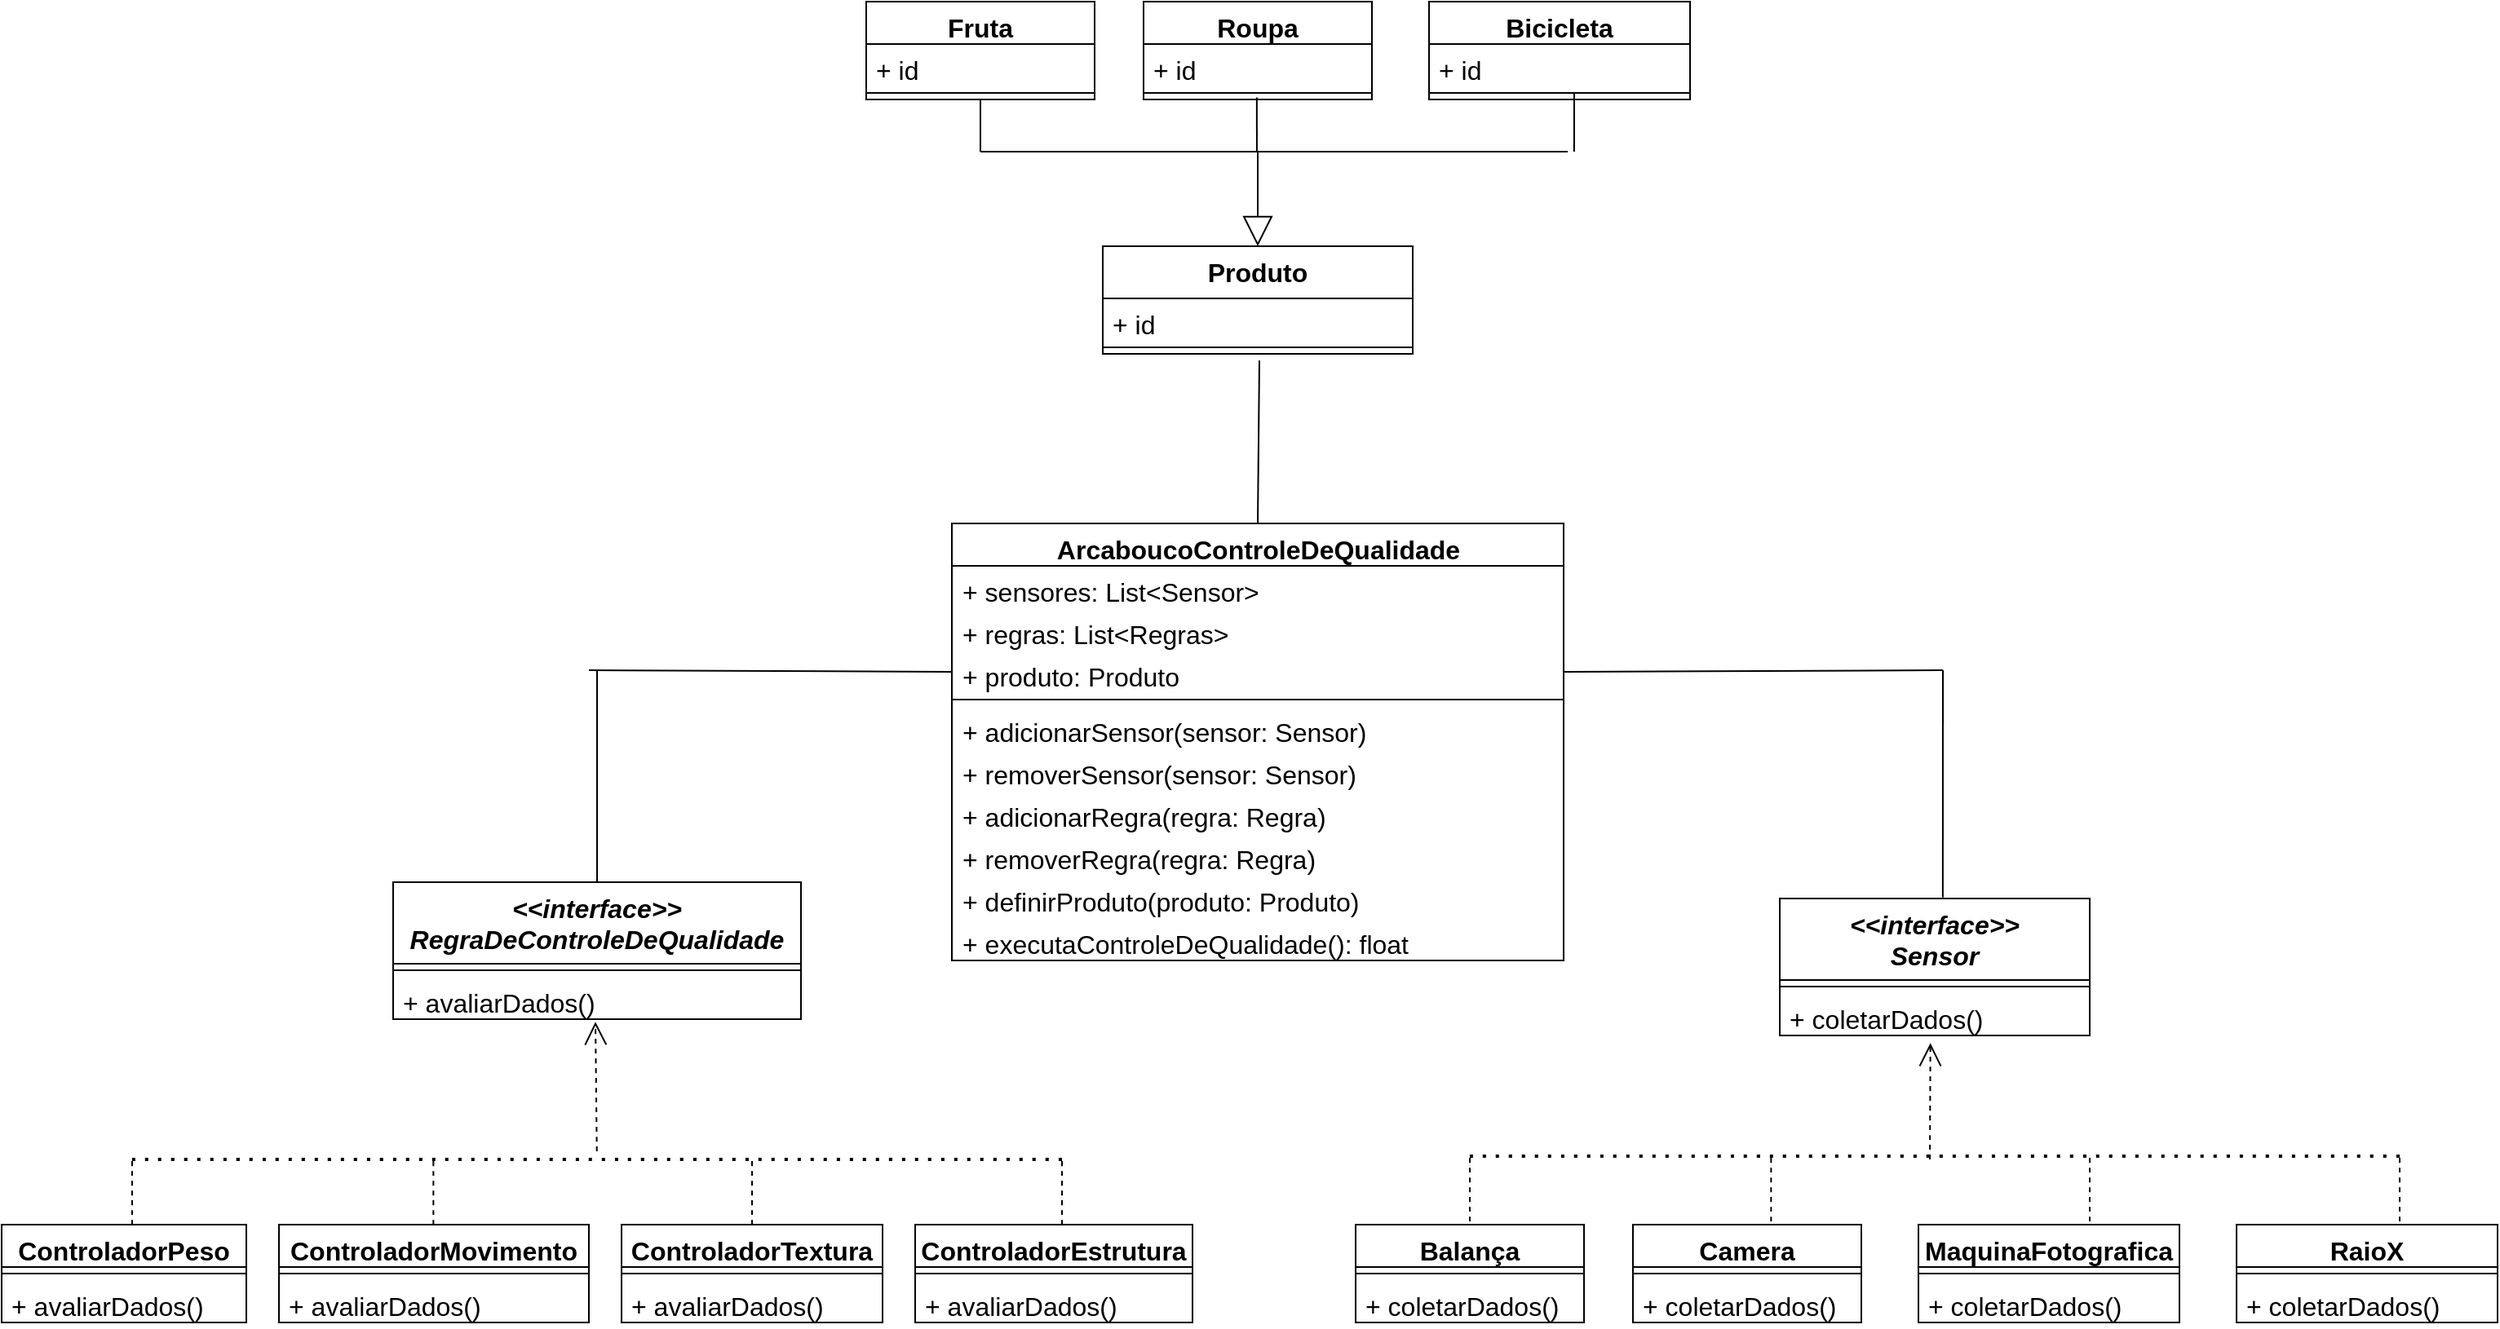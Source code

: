<mxfile version="22.1.11" type="github">
  <diagram id="C5RBs43oDa-KdzZeNtuy" name="Page-1">
    <mxGraphModel dx="2864" dy="2422" grid="1" gridSize="10" guides="1" tooltips="1" connect="1" arrows="1" fold="1" page="1" pageScale="1" pageWidth="827" pageHeight="1169" math="0" shadow="0">
      <root>
        <mxCell id="WIyWlLk6GJQsqaUBKTNV-0" />
        <mxCell id="WIyWlLk6GJQsqaUBKTNV-1" parent="WIyWlLk6GJQsqaUBKTNV-0" />
        <mxCell id="RhxxhC-RA3RJ4tQZK72t-4" value="&lt;i&gt;&amp;lt;&amp;lt;interface&amp;gt;&amp;gt;&lt;br&gt;Sensor&lt;/i&gt;" style="swimlane;fontStyle=1;align=center;verticalAlign=top;childLayout=stackLayout;horizontal=1;startSize=50;horizontalStack=0;resizeParent=1;resizeParentMax=0;resizeLast=0;collapsible=1;marginBottom=0;whiteSpace=wrap;html=1;fontSize=16;" vertex="1" parent="WIyWlLk6GJQsqaUBKTNV-1">
          <mxGeometry x="520" y="440" width="190" height="84" as="geometry" />
        </mxCell>
        <mxCell id="RhxxhC-RA3RJ4tQZK72t-6" value="" style="line;strokeWidth=1;fillColor=none;align=left;verticalAlign=middle;spacingTop=-1;spacingLeft=3;spacingRight=3;rotatable=0;labelPosition=right;points=[];portConstraint=eastwest;strokeColor=inherit;fontSize=16;" vertex="1" parent="RhxxhC-RA3RJ4tQZK72t-4">
          <mxGeometry y="50" width="190" height="8" as="geometry" />
        </mxCell>
        <mxCell id="RhxxhC-RA3RJ4tQZK72t-48" value="+ coletarDados()" style="text;strokeColor=none;fillColor=none;align=left;verticalAlign=top;spacingLeft=4;spacingRight=4;overflow=hidden;rotatable=0;points=[[0,0.5],[1,0.5]];portConstraint=eastwest;whiteSpace=wrap;html=1;fontSize=16;" vertex="1" parent="RhxxhC-RA3RJ4tQZK72t-4">
          <mxGeometry y="58" width="190" height="26" as="geometry" />
        </mxCell>
        <mxCell id="RhxxhC-RA3RJ4tQZK72t-8" value="Balança" style="swimlane;fontStyle=1;align=center;verticalAlign=top;childLayout=stackLayout;horizontal=1;startSize=26;horizontalStack=0;resizeParent=1;resizeParentMax=0;resizeLast=0;collapsible=1;marginBottom=0;whiteSpace=wrap;html=1;fontSize=16;" vertex="1" parent="WIyWlLk6GJQsqaUBKTNV-1">
          <mxGeometry x="260" y="640" width="140" height="60" as="geometry" />
        </mxCell>
        <mxCell id="RhxxhC-RA3RJ4tQZK72t-10" value="" style="line;strokeWidth=1;fillColor=none;align=left;verticalAlign=middle;spacingTop=-1;spacingLeft=3;spacingRight=3;rotatable=0;labelPosition=right;points=[];portConstraint=eastwest;strokeColor=inherit;fontSize=16;" vertex="1" parent="RhxxhC-RA3RJ4tQZK72t-8">
          <mxGeometry y="26" width="140" height="8" as="geometry" />
        </mxCell>
        <mxCell id="RhxxhC-RA3RJ4tQZK72t-76" value="+ coletarDados()" style="text;strokeColor=none;fillColor=none;align=left;verticalAlign=top;spacingLeft=4;spacingRight=4;overflow=hidden;rotatable=0;points=[[0,0.5],[1,0.5]];portConstraint=eastwest;whiteSpace=wrap;html=1;fontSize=16;" vertex="1" parent="RhxxhC-RA3RJ4tQZK72t-8">
          <mxGeometry y="34" width="140" height="26" as="geometry" />
        </mxCell>
        <mxCell id="RhxxhC-RA3RJ4tQZK72t-12" value="Camera" style="swimlane;fontStyle=1;align=center;verticalAlign=top;childLayout=stackLayout;horizontal=1;startSize=26;horizontalStack=0;resizeParent=1;resizeParentMax=0;resizeLast=0;collapsible=1;marginBottom=0;whiteSpace=wrap;html=1;fontSize=16;" vertex="1" parent="WIyWlLk6GJQsqaUBKTNV-1">
          <mxGeometry x="430" y="640" width="140" height="60" as="geometry" />
        </mxCell>
        <mxCell id="RhxxhC-RA3RJ4tQZK72t-14" value="" style="line;strokeWidth=1;fillColor=none;align=left;verticalAlign=middle;spacingTop=-1;spacingLeft=3;spacingRight=3;rotatable=0;labelPosition=right;points=[];portConstraint=eastwest;strokeColor=inherit;fontSize=16;" vertex="1" parent="RhxxhC-RA3RJ4tQZK72t-12">
          <mxGeometry y="26" width="140" height="8" as="geometry" />
        </mxCell>
        <mxCell id="RhxxhC-RA3RJ4tQZK72t-78" value="+ coletarDados()" style="text;strokeColor=none;fillColor=none;align=left;verticalAlign=top;spacingLeft=4;spacingRight=4;overflow=hidden;rotatable=0;points=[[0,0.5],[1,0.5]];portConstraint=eastwest;whiteSpace=wrap;html=1;fontSize=16;" vertex="1" parent="RhxxhC-RA3RJ4tQZK72t-12">
          <mxGeometry y="34" width="140" height="26" as="geometry" />
        </mxCell>
        <mxCell id="RhxxhC-RA3RJ4tQZK72t-20" value="RaioX" style="swimlane;fontStyle=1;align=center;verticalAlign=top;childLayout=stackLayout;horizontal=1;startSize=26;horizontalStack=0;resizeParent=1;resizeParentMax=0;resizeLast=0;collapsible=1;marginBottom=0;whiteSpace=wrap;html=1;fontSize=16;" vertex="1" parent="WIyWlLk6GJQsqaUBKTNV-1">
          <mxGeometry x="800" y="640" width="160" height="60" as="geometry" />
        </mxCell>
        <mxCell id="RhxxhC-RA3RJ4tQZK72t-22" value="" style="line;strokeWidth=1;fillColor=none;align=left;verticalAlign=middle;spacingTop=-1;spacingLeft=3;spacingRight=3;rotatable=0;labelPosition=right;points=[];portConstraint=eastwest;strokeColor=inherit;fontSize=16;" vertex="1" parent="RhxxhC-RA3RJ4tQZK72t-20">
          <mxGeometry y="26" width="160" height="8" as="geometry" />
        </mxCell>
        <mxCell id="RhxxhC-RA3RJ4tQZK72t-82" value="+ coletarDados()" style="text;strokeColor=none;fillColor=none;align=left;verticalAlign=top;spacingLeft=4;spacingRight=4;overflow=hidden;rotatable=0;points=[[0,0.5],[1,0.5]];portConstraint=eastwest;whiteSpace=wrap;html=1;fontSize=16;" vertex="1" parent="RhxxhC-RA3RJ4tQZK72t-20">
          <mxGeometry y="34" width="160" height="26" as="geometry" />
        </mxCell>
        <mxCell id="RhxxhC-RA3RJ4tQZK72t-25" value="&lt;i&gt;&amp;lt;&amp;lt;interface&amp;gt;&amp;gt;&lt;br&gt;RegraDeControleDeQualidade&lt;/i&gt;" style="swimlane;fontStyle=1;align=center;verticalAlign=top;childLayout=stackLayout;horizontal=1;startSize=50;horizontalStack=0;resizeParent=1;resizeParentMax=0;resizeLast=0;collapsible=1;marginBottom=0;whiteSpace=wrap;html=1;fontSize=16;" vertex="1" parent="WIyWlLk6GJQsqaUBKTNV-1">
          <mxGeometry x="-330" y="430" width="250" height="84" as="geometry" />
        </mxCell>
        <mxCell id="RhxxhC-RA3RJ4tQZK72t-27" value="" style="line;strokeWidth=1;fillColor=none;align=left;verticalAlign=middle;spacingTop=-1;spacingLeft=3;spacingRight=3;rotatable=0;labelPosition=right;points=[];portConstraint=eastwest;strokeColor=inherit;fontSize=16;" vertex="1" parent="RhxxhC-RA3RJ4tQZK72t-25">
          <mxGeometry y="50" width="250" height="8" as="geometry" />
        </mxCell>
        <mxCell id="RhxxhC-RA3RJ4tQZK72t-153" value="+ avaliarDados()" style="text;strokeColor=none;fillColor=none;align=left;verticalAlign=top;spacingLeft=4;spacingRight=4;overflow=hidden;rotatable=0;points=[[0,0.5],[1,0.5]];portConstraint=eastwest;whiteSpace=wrap;html=1;fontSize=16;" vertex="1" parent="RhxxhC-RA3RJ4tQZK72t-25">
          <mxGeometry y="58" width="250" height="26" as="geometry" />
        </mxCell>
        <mxCell id="RhxxhC-RA3RJ4tQZK72t-29" value="ControladorPeso" style="swimlane;fontStyle=1;align=center;verticalAlign=top;childLayout=stackLayout;horizontal=1;startSize=26;horizontalStack=0;resizeParent=1;resizeParentMax=0;resizeLast=0;collapsible=1;marginBottom=0;whiteSpace=wrap;html=1;fontSize=16;" vertex="1" parent="WIyWlLk6GJQsqaUBKTNV-1">
          <mxGeometry x="-570" y="640" width="150" height="60" as="geometry" />
        </mxCell>
        <mxCell id="RhxxhC-RA3RJ4tQZK72t-31" value="" style="line;strokeWidth=1;fillColor=none;align=left;verticalAlign=middle;spacingTop=-1;spacingLeft=3;spacingRight=3;rotatable=0;labelPosition=right;points=[];portConstraint=eastwest;strokeColor=inherit;fontSize=16;" vertex="1" parent="RhxxhC-RA3RJ4tQZK72t-29">
          <mxGeometry y="26" width="150" height="8" as="geometry" />
        </mxCell>
        <mxCell id="RhxxhC-RA3RJ4tQZK72t-283" value="+ avaliarDados()" style="text;strokeColor=none;fillColor=none;align=left;verticalAlign=top;spacingLeft=4;spacingRight=4;overflow=hidden;rotatable=0;points=[[0,0.5],[1,0.5]];portConstraint=eastwest;whiteSpace=wrap;html=1;fontSize=16;" vertex="1" parent="RhxxhC-RA3RJ4tQZK72t-29">
          <mxGeometry y="34" width="150" height="26" as="geometry" />
        </mxCell>
        <mxCell id="RhxxhC-RA3RJ4tQZK72t-33" value="ControladorMovimento" style="swimlane;fontStyle=1;align=center;verticalAlign=top;childLayout=stackLayout;horizontal=1;startSize=26;horizontalStack=0;resizeParent=1;resizeParentMax=0;resizeLast=0;collapsible=1;marginBottom=0;whiteSpace=wrap;html=1;fontSize=16;" vertex="1" parent="WIyWlLk6GJQsqaUBKTNV-1">
          <mxGeometry x="-400" y="640" width="190" height="60" as="geometry" />
        </mxCell>
        <mxCell id="RhxxhC-RA3RJ4tQZK72t-35" value="" style="line;strokeWidth=1;fillColor=none;align=left;verticalAlign=middle;spacingTop=-1;spacingLeft=3;spacingRight=3;rotatable=0;labelPosition=right;points=[];portConstraint=eastwest;strokeColor=inherit;fontSize=16;" vertex="1" parent="RhxxhC-RA3RJ4tQZK72t-33">
          <mxGeometry y="26" width="190" height="8" as="geometry" />
        </mxCell>
        <mxCell id="RhxxhC-RA3RJ4tQZK72t-284" value="+ avaliarDados()" style="text;strokeColor=none;fillColor=none;align=left;verticalAlign=top;spacingLeft=4;spacingRight=4;overflow=hidden;rotatable=0;points=[[0,0.5],[1,0.5]];portConstraint=eastwest;whiteSpace=wrap;html=1;fontSize=16;" vertex="1" parent="RhxxhC-RA3RJ4tQZK72t-33">
          <mxGeometry y="34" width="190" height="26" as="geometry" />
        </mxCell>
        <mxCell id="RhxxhC-RA3RJ4tQZK72t-37" value="ControladorTextura" style="swimlane;fontStyle=1;align=center;verticalAlign=top;childLayout=stackLayout;horizontal=1;startSize=26;horizontalStack=0;resizeParent=1;resizeParentMax=0;resizeLast=0;collapsible=1;marginBottom=0;whiteSpace=wrap;html=1;fontSize=16;" vertex="1" parent="WIyWlLk6GJQsqaUBKTNV-1">
          <mxGeometry x="-190" y="640" width="160" height="60" as="geometry" />
        </mxCell>
        <mxCell id="RhxxhC-RA3RJ4tQZK72t-39" value="" style="line;strokeWidth=1;fillColor=none;align=left;verticalAlign=middle;spacingTop=-1;spacingLeft=3;spacingRight=3;rotatable=0;labelPosition=right;points=[];portConstraint=eastwest;strokeColor=inherit;fontSize=16;" vertex="1" parent="RhxxhC-RA3RJ4tQZK72t-37">
          <mxGeometry y="26" width="160" height="8" as="geometry" />
        </mxCell>
        <mxCell id="RhxxhC-RA3RJ4tQZK72t-287" value="+ avaliarDados()" style="text;strokeColor=none;fillColor=none;align=left;verticalAlign=top;spacingLeft=4;spacingRight=4;overflow=hidden;rotatable=0;points=[[0,0.5],[1,0.5]];portConstraint=eastwest;whiteSpace=wrap;html=1;fontSize=16;" vertex="1" parent="RhxxhC-RA3RJ4tQZK72t-37">
          <mxGeometry y="34" width="160" height="26" as="geometry" />
        </mxCell>
        <mxCell id="RhxxhC-RA3RJ4tQZK72t-41" value="ControladorEstrutura" style="swimlane;fontStyle=1;align=center;verticalAlign=top;childLayout=stackLayout;horizontal=1;startSize=26;horizontalStack=0;resizeParent=1;resizeParentMax=0;resizeLast=0;collapsible=1;marginBottom=0;whiteSpace=wrap;html=1;fontSize=16;" vertex="1" parent="WIyWlLk6GJQsqaUBKTNV-1">
          <mxGeometry x="-10" y="640" width="170" height="60" as="geometry" />
        </mxCell>
        <mxCell id="RhxxhC-RA3RJ4tQZK72t-43" value="" style="line;strokeWidth=1;fillColor=none;align=left;verticalAlign=middle;spacingTop=-1;spacingLeft=3;spacingRight=3;rotatable=0;labelPosition=right;points=[];portConstraint=eastwest;strokeColor=inherit;fontSize=16;" vertex="1" parent="RhxxhC-RA3RJ4tQZK72t-41">
          <mxGeometry y="26" width="170" height="8" as="geometry" />
        </mxCell>
        <mxCell id="RhxxhC-RA3RJ4tQZK72t-286" value="+ avaliarDados()" style="text;strokeColor=none;fillColor=none;align=left;verticalAlign=top;spacingLeft=4;spacingRight=4;overflow=hidden;rotatable=0;points=[[0,0.5],[1,0.5]];portConstraint=eastwest;whiteSpace=wrap;html=1;fontSize=16;" vertex="1" parent="RhxxhC-RA3RJ4tQZK72t-41">
          <mxGeometry y="34" width="170" height="26" as="geometry" />
        </mxCell>
        <mxCell id="RhxxhC-RA3RJ4tQZK72t-69" value="MaquinaFotografica" style="swimlane;fontStyle=1;align=center;verticalAlign=top;childLayout=stackLayout;horizontal=1;startSize=26;horizontalStack=0;resizeParent=1;resizeParentMax=0;resizeLast=0;collapsible=1;marginBottom=0;whiteSpace=wrap;html=1;fontSize=16;" vertex="1" parent="WIyWlLk6GJQsqaUBKTNV-1">
          <mxGeometry x="605" y="640" width="160" height="60" as="geometry" />
        </mxCell>
        <mxCell id="RhxxhC-RA3RJ4tQZK72t-70" value="" style="line;strokeWidth=1;fillColor=none;align=left;verticalAlign=middle;spacingTop=-1;spacingLeft=3;spacingRight=3;rotatable=0;labelPosition=right;points=[];portConstraint=eastwest;strokeColor=inherit;fontSize=16;" vertex="1" parent="RhxxhC-RA3RJ4tQZK72t-69">
          <mxGeometry y="26" width="160" height="8" as="geometry" />
        </mxCell>
        <mxCell id="RhxxhC-RA3RJ4tQZK72t-80" value="+ coletarDados()" style="text;strokeColor=none;fillColor=none;align=left;verticalAlign=top;spacingLeft=4;spacingRight=4;overflow=hidden;rotatable=0;points=[[0,0.5],[1,0.5]];portConstraint=eastwest;whiteSpace=wrap;html=1;fontSize=16;" vertex="1" parent="RhxxhC-RA3RJ4tQZK72t-69">
          <mxGeometry y="34" width="160" height="26" as="geometry" />
        </mxCell>
        <mxCell id="RhxxhC-RA3RJ4tQZK72t-113" value="" style="endArrow=none;dashed=1;html=1;rounded=0;fontSize=12;startSize=8;endSize=8;curved=1;" edge="1" parent="WIyWlLk6GJQsqaUBKTNV-1">
          <mxGeometry width="50" height="50" relative="1" as="geometry">
            <mxPoint x="-490" y="640" as="sourcePoint" />
            <mxPoint x="-490" y="600" as="targetPoint" />
          </mxGeometry>
        </mxCell>
        <mxCell id="RhxxhC-RA3RJ4tQZK72t-114" value="" style="endArrow=none;dashed=1;html=1;rounded=0;fontSize=12;startSize=8;endSize=8;curved=1;" edge="1" parent="WIyWlLk6GJQsqaUBKTNV-1">
          <mxGeometry width="50" height="50" relative="1" as="geometry">
            <mxPoint x="-305.33" y="640" as="sourcePoint" />
            <mxPoint x="-305.33" y="600" as="targetPoint" />
          </mxGeometry>
        </mxCell>
        <mxCell id="RhxxhC-RA3RJ4tQZK72t-115" value="" style="endArrow=none;dashed=1;html=1;rounded=0;fontSize=12;startSize=8;endSize=8;curved=1;" edge="1" parent="WIyWlLk6GJQsqaUBKTNV-1">
          <mxGeometry width="50" height="50" relative="1" as="geometry">
            <mxPoint x="-110" y="640" as="sourcePoint" />
            <mxPoint x="-110" y="600" as="targetPoint" />
          </mxGeometry>
        </mxCell>
        <mxCell id="RhxxhC-RA3RJ4tQZK72t-116" value="" style="endArrow=none;dashed=1;html=1;rounded=0;fontSize=12;startSize=8;endSize=8;curved=1;" edge="1" parent="WIyWlLk6GJQsqaUBKTNV-1">
          <mxGeometry width="50" height="50" relative="1" as="geometry">
            <mxPoint x="80" y="640" as="sourcePoint" />
            <mxPoint x="80" y="600" as="targetPoint" />
          </mxGeometry>
        </mxCell>
        <mxCell id="RhxxhC-RA3RJ4tQZK72t-117" value="" style="endArrow=none;dashed=1;html=1;dashPattern=1 3;strokeWidth=2;rounded=0;fontSize=12;startSize=8;endSize=8;curved=1;" edge="1" parent="WIyWlLk6GJQsqaUBKTNV-1">
          <mxGeometry width="50" height="50" relative="1" as="geometry">
            <mxPoint x="-490" y="600" as="sourcePoint" />
            <mxPoint x="80" y="600" as="targetPoint" />
          </mxGeometry>
        </mxCell>
        <mxCell id="RhxxhC-RA3RJ4tQZK72t-119" value="" style="endArrow=none;dashed=1;html=1;rounded=0;fontSize=12;startSize=8;endSize=8;curved=1;" edge="1" parent="WIyWlLk6GJQsqaUBKTNV-1">
          <mxGeometry width="50" height="50" relative="1" as="geometry">
            <mxPoint x="330" y="638" as="sourcePoint" />
            <mxPoint x="330" y="598" as="targetPoint" />
          </mxGeometry>
        </mxCell>
        <mxCell id="RhxxhC-RA3RJ4tQZK72t-120" value="" style="endArrow=none;dashed=1;html=1;rounded=0;fontSize=12;startSize=8;endSize=8;curved=1;" edge="1" parent="WIyWlLk6GJQsqaUBKTNV-1">
          <mxGeometry width="50" height="50" relative="1" as="geometry">
            <mxPoint x="514.67" y="638" as="sourcePoint" />
            <mxPoint x="514.67" y="598" as="targetPoint" />
          </mxGeometry>
        </mxCell>
        <mxCell id="RhxxhC-RA3RJ4tQZK72t-121" value="" style="endArrow=none;dashed=1;html=1;rounded=0;fontSize=12;startSize=8;endSize=8;curved=1;" edge="1" parent="WIyWlLk6GJQsqaUBKTNV-1">
          <mxGeometry width="50" height="50" relative="1" as="geometry">
            <mxPoint x="710" y="638" as="sourcePoint" />
            <mxPoint x="710" y="598" as="targetPoint" />
          </mxGeometry>
        </mxCell>
        <mxCell id="RhxxhC-RA3RJ4tQZK72t-122" value="" style="endArrow=none;dashed=1;html=1;rounded=0;fontSize=12;startSize=8;endSize=8;curved=1;" edge="1" parent="WIyWlLk6GJQsqaUBKTNV-1">
          <mxGeometry width="50" height="50" relative="1" as="geometry">
            <mxPoint x="900" y="638" as="sourcePoint" />
            <mxPoint x="900" y="598" as="targetPoint" />
          </mxGeometry>
        </mxCell>
        <mxCell id="RhxxhC-RA3RJ4tQZK72t-123" value="" style="endArrow=none;dashed=1;html=1;dashPattern=1 3;strokeWidth=2;rounded=0;fontSize=12;startSize=8;endSize=8;curved=1;" edge="1" parent="WIyWlLk6GJQsqaUBKTNV-1">
          <mxGeometry width="50" height="50" relative="1" as="geometry">
            <mxPoint x="330" y="598" as="sourcePoint" />
            <mxPoint x="900" y="598" as="targetPoint" />
          </mxGeometry>
        </mxCell>
        <mxCell id="RhxxhC-RA3RJ4tQZK72t-130" value="" style="endArrow=open;endSize=12;dashed=1;html=1;rounded=0;fontSize=12;curved=1;entryX=0.486;entryY=1.179;entryDx=0;entryDy=0;entryPerimeter=0;" edge="1" parent="WIyWlLk6GJQsqaUBKTNV-1" target="RhxxhC-RA3RJ4tQZK72t-48">
          <mxGeometry width="160" relative="1" as="geometry">
            <mxPoint x="612" y="600" as="sourcePoint" />
            <mxPoint x="540" y="370" as="targetPoint" />
          </mxGeometry>
        </mxCell>
        <mxCell id="RhxxhC-RA3RJ4tQZK72t-131" value="" style="endArrow=open;endSize=12;dashed=1;html=1;rounded=0;fontSize=12;curved=1;entryX=0.496;entryY=1.062;entryDx=0;entryDy=0;entryPerimeter=0;" edge="1" parent="WIyWlLk6GJQsqaUBKTNV-1" target="RhxxhC-RA3RJ4tQZK72t-153">
          <mxGeometry width="160" relative="1" as="geometry">
            <mxPoint x="-205.14" y="595" as="sourcePoint" />
            <mxPoint x="-205.5" y="568.236" as="targetPoint" />
          </mxGeometry>
        </mxCell>
        <mxCell id="RhxxhC-RA3RJ4tQZK72t-139" value="" style="endArrow=none;html=1;rounded=0;fontSize=12;startSize=8;endSize=8;curved=1;exitX=0.5;exitY=0;exitDx=0;exitDy=0;" edge="1" parent="WIyWlLk6GJQsqaUBKTNV-1" source="RhxxhC-RA3RJ4tQZK72t-25">
          <mxGeometry width="50" height="50" relative="1" as="geometry">
            <mxPoint x="-200" y="456" as="sourcePoint" />
            <mxPoint x="-205" y="300" as="targetPoint" />
          </mxGeometry>
        </mxCell>
        <mxCell id="RhxxhC-RA3RJ4tQZK72t-140" value="" style="endArrow=none;html=1;rounded=0;fontSize=12;startSize=8;endSize=8;curved=1;entryX=0;entryY=0.5;entryDx=0;entryDy=0;" edge="1" parent="WIyWlLk6GJQsqaUBKTNV-1" target="RhxxhC-RA3RJ4tQZK72t-274">
          <mxGeometry width="50" height="50" relative="1" as="geometry">
            <mxPoint x="-210" y="300" as="sourcePoint" />
            <mxPoint x="40" y="301" as="targetPoint" />
          </mxGeometry>
        </mxCell>
        <mxCell id="RhxxhC-RA3RJ4tQZK72t-141" value="" style="endArrow=none;html=1;rounded=0;fontSize=12;startSize=8;endSize=8;curved=1;exitX=1;exitY=0.5;exitDx=0;exitDy=0;" edge="1" parent="WIyWlLk6GJQsqaUBKTNV-1" source="RhxxhC-RA3RJ4tQZK72t-274">
          <mxGeometry width="50" height="50" relative="1" as="geometry">
            <mxPoint x="330" y="300" as="sourcePoint" />
            <mxPoint x="620" y="300" as="targetPoint" />
          </mxGeometry>
        </mxCell>
        <mxCell id="RhxxhC-RA3RJ4tQZK72t-142" value="" style="endArrow=none;html=1;rounded=0;fontSize=12;startSize=8;endSize=8;curved=1;exitX=0.526;exitY=-0.007;exitDx=0;exitDy=0;exitPerimeter=0;" edge="1" parent="WIyWlLk6GJQsqaUBKTNV-1" source="RhxxhC-RA3RJ4tQZK72t-4">
          <mxGeometry width="50" height="50" relative="1" as="geometry">
            <mxPoint x="140" y="420" as="sourcePoint" />
            <mxPoint x="620" y="300" as="targetPoint" />
          </mxGeometry>
        </mxCell>
        <mxCell id="RhxxhC-RA3RJ4tQZK72t-143" value="" style="endArrow=none;html=1;rounded=0;fontSize=12;startSize=8;endSize=8;curved=1;exitX=0.5;exitY=0;exitDx=0;exitDy=0;" edge="1" parent="WIyWlLk6GJQsqaUBKTNV-1">
          <mxGeometry width="50" height="50" relative="1" as="geometry">
            <mxPoint x="200" y="210" as="sourcePoint" />
            <mxPoint x="201" y="110" as="targetPoint" />
          </mxGeometry>
        </mxCell>
        <mxCell id="RhxxhC-RA3RJ4tQZK72t-255" value="Bicicleta" style="swimlane;fontStyle=1;align=center;verticalAlign=top;childLayout=stackLayout;horizontal=1;startSize=26;horizontalStack=0;resizeParent=1;resizeParentMax=0;resizeLast=0;collapsible=1;marginBottom=0;whiteSpace=wrap;html=1;fontSize=16;" vertex="1" parent="WIyWlLk6GJQsqaUBKTNV-1">
          <mxGeometry x="305" y="-110" width="160" height="60" as="geometry" />
        </mxCell>
        <mxCell id="RhxxhC-RA3RJ4tQZK72t-256" value="+ id" style="text;strokeColor=none;fillColor=none;align=left;verticalAlign=top;spacingLeft=4;spacingRight=4;overflow=hidden;rotatable=0;points=[[0,0.5],[1,0.5]];portConstraint=eastwest;whiteSpace=wrap;html=1;fontSize=16;" vertex="1" parent="RhxxhC-RA3RJ4tQZK72t-255">
          <mxGeometry y="26" width="160" height="26" as="geometry" />
        </mxCell>
        <mxCell id="RhxxhC-RA3RJ4tQZK72t-257" value="" style="line;strokeWidth=1;fillColor=none;align=left;verticalAlign=middle;spacingTop=-1;spacingLeft=3;spacingRight=3;rotatable=0;labelPosition=right;points=[];portConstraint=eastwest;strokeColor=inherit;fontSize=16;" vertex="1" parent="RhxxhC-RA3RJ4tQZK72t-255">
          <mxGeometry y="52" width="160" height="8" as="geometry" />
        </mxCell>
        <mxCell id="RhxxhC-RA3RJ4tQZK72t-258" value="Produto" style="swimlane;fontStyle=1;align=center;verticalAlign=top;childLayout=stackLayout;horizontal=1;startSize=32;horizontalStack=0;resizeParent=1;resizeParentMax=0;resizeLast=0;collapsible=1;marginBottom=0;whiteSpace=wrap;html=1;fontSize=16;" vertex="1" parent="WIyWlLk6GJQsqaUBKTNV-1">
          <mxGeometry x="105" y="40" width="190" height="66" as="geometry" />
        </mxCell>
        <mxCell id="RhxxhC-RA3RJ4tQZK72t-259" value="+ id" style="text;strokeColor=none;fillColor=none;align=left;verticalAlign=top;spacingLeft=4;spacingRight=4;overflow=hidden;rotatable=0;points=[[0,0.5],[1,0.5]];portConstraint=eastwest;whiteSpace=wrap;html=1;fontSize=16;" vertex="1" parent="RhxxhC-RA3RJ4tQZK72t-258">
          <mxGeometry y="32" width="190" height="26" as="geometry" />
        </mxCell>
        <mxCell id="RhxxhC-RA3RJ4tQZK72t-260" value="" style="line;strokeWidth=1;fillColor=none;align=left;verticalAlign=middle;spacingTop=-1;spacingLeft=3;spacingRight=3;rotatable=0;labelPosition=right;points=[];portConstraint=eastwest;strokeColor=inherit;fontSize=16;" vertex="1" parent="RhxxhC-RA3RJ4tQZK72t-258">
          <mxGeometry y="58" width="190" height="8" as="geometry" />
        </mxCell>
        <mxCell id="RhxxhC-RA3RJ4tQZK72t-261" value="Fruta" style="swimlane;fontStyle=1;align=center;verticalAlign=top;childLayout=stackLayout;horizontal=1;startSize=26;horizontalStack=0;resizeParent=1;resizeParentMax=0;resizeLast=0;collapsible=1;marginBottom=0;whiteSpace=wrap;html=1;fontSize=16;" vertex="1" parent="WIyWlLk6GJQsqaUBKTNV-1">
          <mxGeometry x="-40" y="-110" width="140" height="60" as="geometry" />
        </mxCell>
        <mxCell id="RhxxhC-RA3RJ4tQZK72t-262" value="+ id" style="text;strokeColor=none;fillColor=none;align=left;verticalAlign=top;spacingLeft=4;spacingRight=4;overflow=hidden;rotatable=0;points=[[0,0.5],[1,0.5]];portConstraint=eastwest;whiteSpace=wrap;html=1;fontSize=16;" vertex="1" parent="RhxxhC-RA3RJ4tQZK72t-261">
          <mxGeometry y="26" width="140" height="26" as="geometry" />
        </mxCell>
        <mxCell id="RhxxhC-RA3RJ4tQZK72t-263" value="" style="line;strokeWidth=1;fillColor=none;align=left;verticalAlign=middle;spacingTop=-1;spacingLeft=3;spacingRight=3;rotatable=0;labelPosition=right;points=[];portConstraint=eastwest;strokeColor=inherit;fontSize=16;" vertex="1" parent="RhxxhC-RA3RJ4tQZK72t-261">
          <mxGeometry y="52" width="140" height="8" as="geometry" />
        </mxCell>
        <mxCell id="RhxxhC-RA3RJ4tQZK72t-264" value="Roupa" style="swimlane;fontStyle=1;align=center;verticalAlign=top;childLayout=stackLayout;horizontal=1;startSize=26;horizontalStack=0;resizeParent=1;resizeParentMax=0;resizeLast=0;collapsible=1;marginBottom=0;whiteSpace=wrap;html=1;fontSize=16;" vertex="1" parent="WIyWlLk6GJQsqaUBKTNV-1">
          <mxGeometry x="130" y="-110" width="140" height="60" as="geometry" />
        </mxCell>
        <mxCell id="RhxxhC-RA3RJ4tQZK72t-265" value="+ id" style="text;strokeColor=none;fillColor=none;align=left;verticalAlign=top;spacingLeft=4;spacingRight=4;overflow=hidden;rotatable=0;points=[[0,0.5],[1,0.5]];portConstraint=eastwest;whiteSpace=wrap;html=1;fontSize=16;" vertex="1" parent="RhxxhC-RA3RJ4tQZK72t-264">
          <mxGeometry y="26" width="140" height="26" as="geometry" />
        </mxCell>
        <mxCell id="RhxxhC-RA3RJ4tQZK72t-266" value="" style="line;strokeWidth=1;fillColor=none;align=left;verticalAlign=middle;spacingTop=-1;spacingLeft=3;spacingRight=3;rotatable=0;labelPosition=right;points=[];portConstraint=eastwest;strokeColor=inherit;fontSize=16;" vertex="1" parent="RhxxhC-RA3RJ4tQZK72t-264">
          <mxGeometry y="52" width="140" height="8" as="geometry" />
        </mxCell>
        <mxCell id="RhxxhC-RA3RJ4tQZK72t-267" value="" style="endArrow=block;endSize=16;endFill=0;html=1;rounded=0;fontSize=12;curved=1;entryX=0.5;entryY=0;entryDx=0;entryDy=0;" edge="1" parent="WIyWlLk6GJQsqaUBKTNV-1" target="RhxxhC-RA3RJ4tQZK72t-258">
          <mxGeometry width="160" relative="1" as="geometry">
            <mxPoint x="200" y="-18" as="sourcePoint" />
            <mxPoint x="190" y="62" as="targetPoint" />
          </mxGeometry>
        </mxCell>
        <mxCell id="RhxxhC-RA3RJ4tQZK72t-268" value="" style="endArrow=none;html=1;rounded=0;fontSize=12;startSize=8;endSize=8;curved=1;entryX=0.5;entryY=1;entryDx=0;entryDy=0;" edge="1" parent="WIyWlLk6GJQsqaUBKTNV-1" target="RhxxhC-RA3RJ4tQZK72t-261">
          <mxGeometry width="50" height="50" relative="1" as="geometry">
            <mxPoint x="30" y="-18" as="sourcePoint" />
            <mxPoint x="240" y="32" as="targetPoint" />
          </mxGeometry>
        </mxCell>
        <mxCell id="RhxxhC-RA3RJ4tQZK72t-269" value="" style="endArrow=none;html=1;rounded=0;fontSize=12;startSize=8;endSize=8;curved=1;entryX=0.496;entryY=0.847;entryDx=0;entryDy=0;entryPerimeter=0;" edge="1" parent="WIyWlLk6GJQsqaUBKTNV-1" target="RhxxhC-RA3RJ4tQZK72t-266">
          <mxGeometry width="50" height="50" relative="1" as="geometry">
            <mxPoint x="199.47" y="-18" as="sourcePoint" />
            <mxPoint x="200" y="-44" as="targetPoint" />
          </mxGeometry>
        </mxCell>
        <mxCell id="RhxxhC-RA3RJ4tQZK72t-270" value="" style="endArrow=none;html=1;rounded=0;fontSize=12;startSize=8;endSize=8;curved=1;" edge="1" parent="WIyWlLk6GJQsqaUBKTNV-1">
          <mxGeometry width="50" height="50" relative="1" as="geometry">
            <mxPoint x="393.95" y="-18" as="sourcePoint" />
            <mxPoint x="394" y="-54" as="targetPoint" />
          </mxGeometry>
        </mxCell>
        <mxCell id="RhxxhC-RA3RJ4tQZK72t-271" value="" style="endArrow=none;html=1;rounded=0;fontSize=12;startSize=8;endSize=8;curved=1;" edge="1" parent="WIyWlLk6GJQsqaUBKTNV-1">
          <mxGeometry width="50" height="50" relative="1" as="geometry">
            <mxPoint x="30" y="-18" as="sourcePoint" />
            <mxPoint x="390" y="-18" as="targetPoint" />
          </mxGeometry>
        </mxCell>
        <mxCell id="RhxxhC-RA3RJ4tQZK72t-272" value="ArcaboucoControleDeQualidade" style="swimlane;fontStyle=1;align=center;verticalAlign=top;childLayout=stackLayout;horizontal=1;startSize=26;horizontalStack=0;resizeParent=1;resizeParentMax=0;resizeLast=0;collapsible=1;marginBottom=0;whiteSpace=wrap;html=1;fontSize=16;" vertex="1" parent="WIyWlLk6GJQsqaUBKTNV-1">
          <mxGeometry x="12.5" y="210" width="375" height="268" as="geometry" />
        </mxCell>
        <mxCell id="RhxxhC-RA3RJ4tQZK72t-273" value="+ sensores: List&amp;lt;Sensor&amp;gt;" style="text;strokeColor=none;fillColor=none;align=left;verticalAlign=top;spacingLeft=4;spacingRight=4;overflow=hidden;rotatable=0;points=[[0,0.5],[1,0.5]];portConstraint=eastwest;whiteSpace=wrap;html=1;fontSize=16;" vertex="1" parent="RhxxhC-RA3RJ4tQZK72t-272">
          <mxGeometry y="26" width="375" height="26" as="geometry" />
        </mxCell>
        <mxCell id="RhxxhC-RA3RJ4tQZK72t-281" value="+ regras: List&amp;lt;Regras&amp;gt;" style="text;strokeColor=none;fillColor=none;align=left;verticalAlign=top;spacingLeft=4;spacingRight=4;overflow=hidden;rotatable=0;points=[[0,0.5],[1,0.5]];portConstraint=eastwest;whiteSpace=wrap;html=1;fontSize=16;" vertex="1" parent="RhxxhC-RA3RJ4tQZK72t-272">
          <mxGeometry y="52" width="375" height="26" as="geometry" />
        </mxCell>
        <mxCell id="RhxxhC-RA3RJ4tQZK72t-274" value="+ produto: Produto" style="text;strokeColor=none;fillColor=none;align=left;verticalAlign=top;spacingLeft=4;spacingRight=4;overflow=hidden;rotatable=0;points=[[0,0.5],[1,0.5]];portConstraint=eastwest;whiteSpace=wrap;html=1;fontSize=16;" vertex="1" parent="RhxxhC-RA3RJ4tQZK72t-272">
          <mxGeometry y="78" width="375" height="26" as="geometry" />
        </mxCell>
        <mxCell id="RhxxhC-RA3RJ4tQZK72t-275" value="" style="line;strokeWidth=1;fillColor=none;align=left;verticalAlign=middle;spacingTop=-1;spacingLeft=3;spacingRight=3;rotatable=0;labelPosition=right;points=[];portConstraint=eastwest;strokeColor=inherit;fontSize=16;" vertex="1" parent="RhxxhC-RA3RJ4tQZK72t-272">
          <mxGeometry y="104" width="375" height="8" as="geometry" />
        </mxCell>
        <mxCell id="RhxxhC-RA3RJ4tQZK72t-276" value="+ adicionarSensor(sensor: Sensor)" style="text;strokeColor=none;fillColor=none;align=left;verticalAlign=top;spacingLeft=4;spacingRight=4;overflow=hidden;rotatable=0;points=[[0,0.5],[1,0.5]];portConstraint=eastwest;whiteSpace=wrap;html=1;fontSize=16;" vertex="1" parent="RhxxhC-RA3RJ4tQZK72t-272">
          <mxGeometry y="112" width="375" height="26" as="geometry" />
        </mxCell>
        <mxCell id="RhxxhC-RA3RJ4tQZK72t-277" value="+ removerSensor(sensor: Sensor)" style="text;strokeColor=none;fillColor=none;align=left;verticalAlign=top;spacingLeft=4;spacingRight=4;overflow=hidden;rotatable=0;points=[[0,0.5],[1,0.5]];portConstraint=eastwest;whiteSpace=wrap;html=1;fontSize=16;" vertex="1" parent="RhxxhC-RA3RJ4tQZK72t-272">
          <mxGeometry y="138" width="375" height="26" as="geometry" />
        </mxCell>
        <mxCell id="RhxxhC-RA3RJ4tQZK72t-278" value="+ adicionarRegra(regra: Regra)" style="text;strokeColor=none;fillColor=none;align=left;verticalAlign=top;spacingLeft=4;spacingRight=4;overflow=hidden;rotatable=0;points=[[0,0.5],[1,0.5]];portConstraint=eastwest;whiteSpace=wrap;html=1;fontSize=16;" vertex="1" parent="RhxxhC-RA3RJ4tQZK72t-272">
          <mxGeometry y="164" width="375" height="26" as="geometry" />
        </mxCell>
        <mxCell id="RhxxhC-RA3RJ4tQZK72t-279" value="+ removerRegra(regra: Regra)" style="text;strokeColor=none;fillColor=none;align=left;verticalAlign=top;spacingLeft=4;spacingRight=4;overflow=hidden;rotatable=0;points=[[0,0.5],[1,0.5]];portConstraint=eastwest;whiteSpace=wrap;html=1;fontSize=16;" vertex="1" parent="RhxxhC-RA3RJ4tQZK72t-272">
          <mxGeometry y="190" width="375" height="26" as="geometry" />
        </mxCell>
        <mxCell id="RhxxhC-RA3RJ4tQZK72t-282" value="+ definirProduto(produto: Produto)" style="text;strokeColor=none;fillColor=none;align=left;verticalAlign=top;spacingLeft=4;spacingRight=4;overflow=hidden;rotatable=0;points=[[0,0.5],[1,0.5]];portConstraint=eastwest;whiteSpace=wrap;html=1;fontSize=16;" vertex="1" parent="RhxxhC-RA3RJ4tQZK72t-272">
          <mxGeometry y="216" width="375" height="26" as="geometry" />
        </mxCell>
        <mxCell id="RhxxhC-RA3RJ4tQZK72t-280" value="+ executaControleDeQualidade(): float" style="text;strokeColor=none;fillColor=none;align=left;verticalAlign=top;spacingLeft=4;spacingRight=4;overflow=hidden;rotatable=0;points=[[0,0.5],[1,0.5]];portConstraint=eastwest;whiteSpace=wrap;html=1;fontSize=16;" vertex="1" parent="RhxxhC-RA3RJ4tQZK72t-272">
          <mxGeometry y="242" width="375" height="26" as="geometry" />
        </mxCell>
      </root>
    </mxGraphModel>
  </diagram>
</mxfile>
